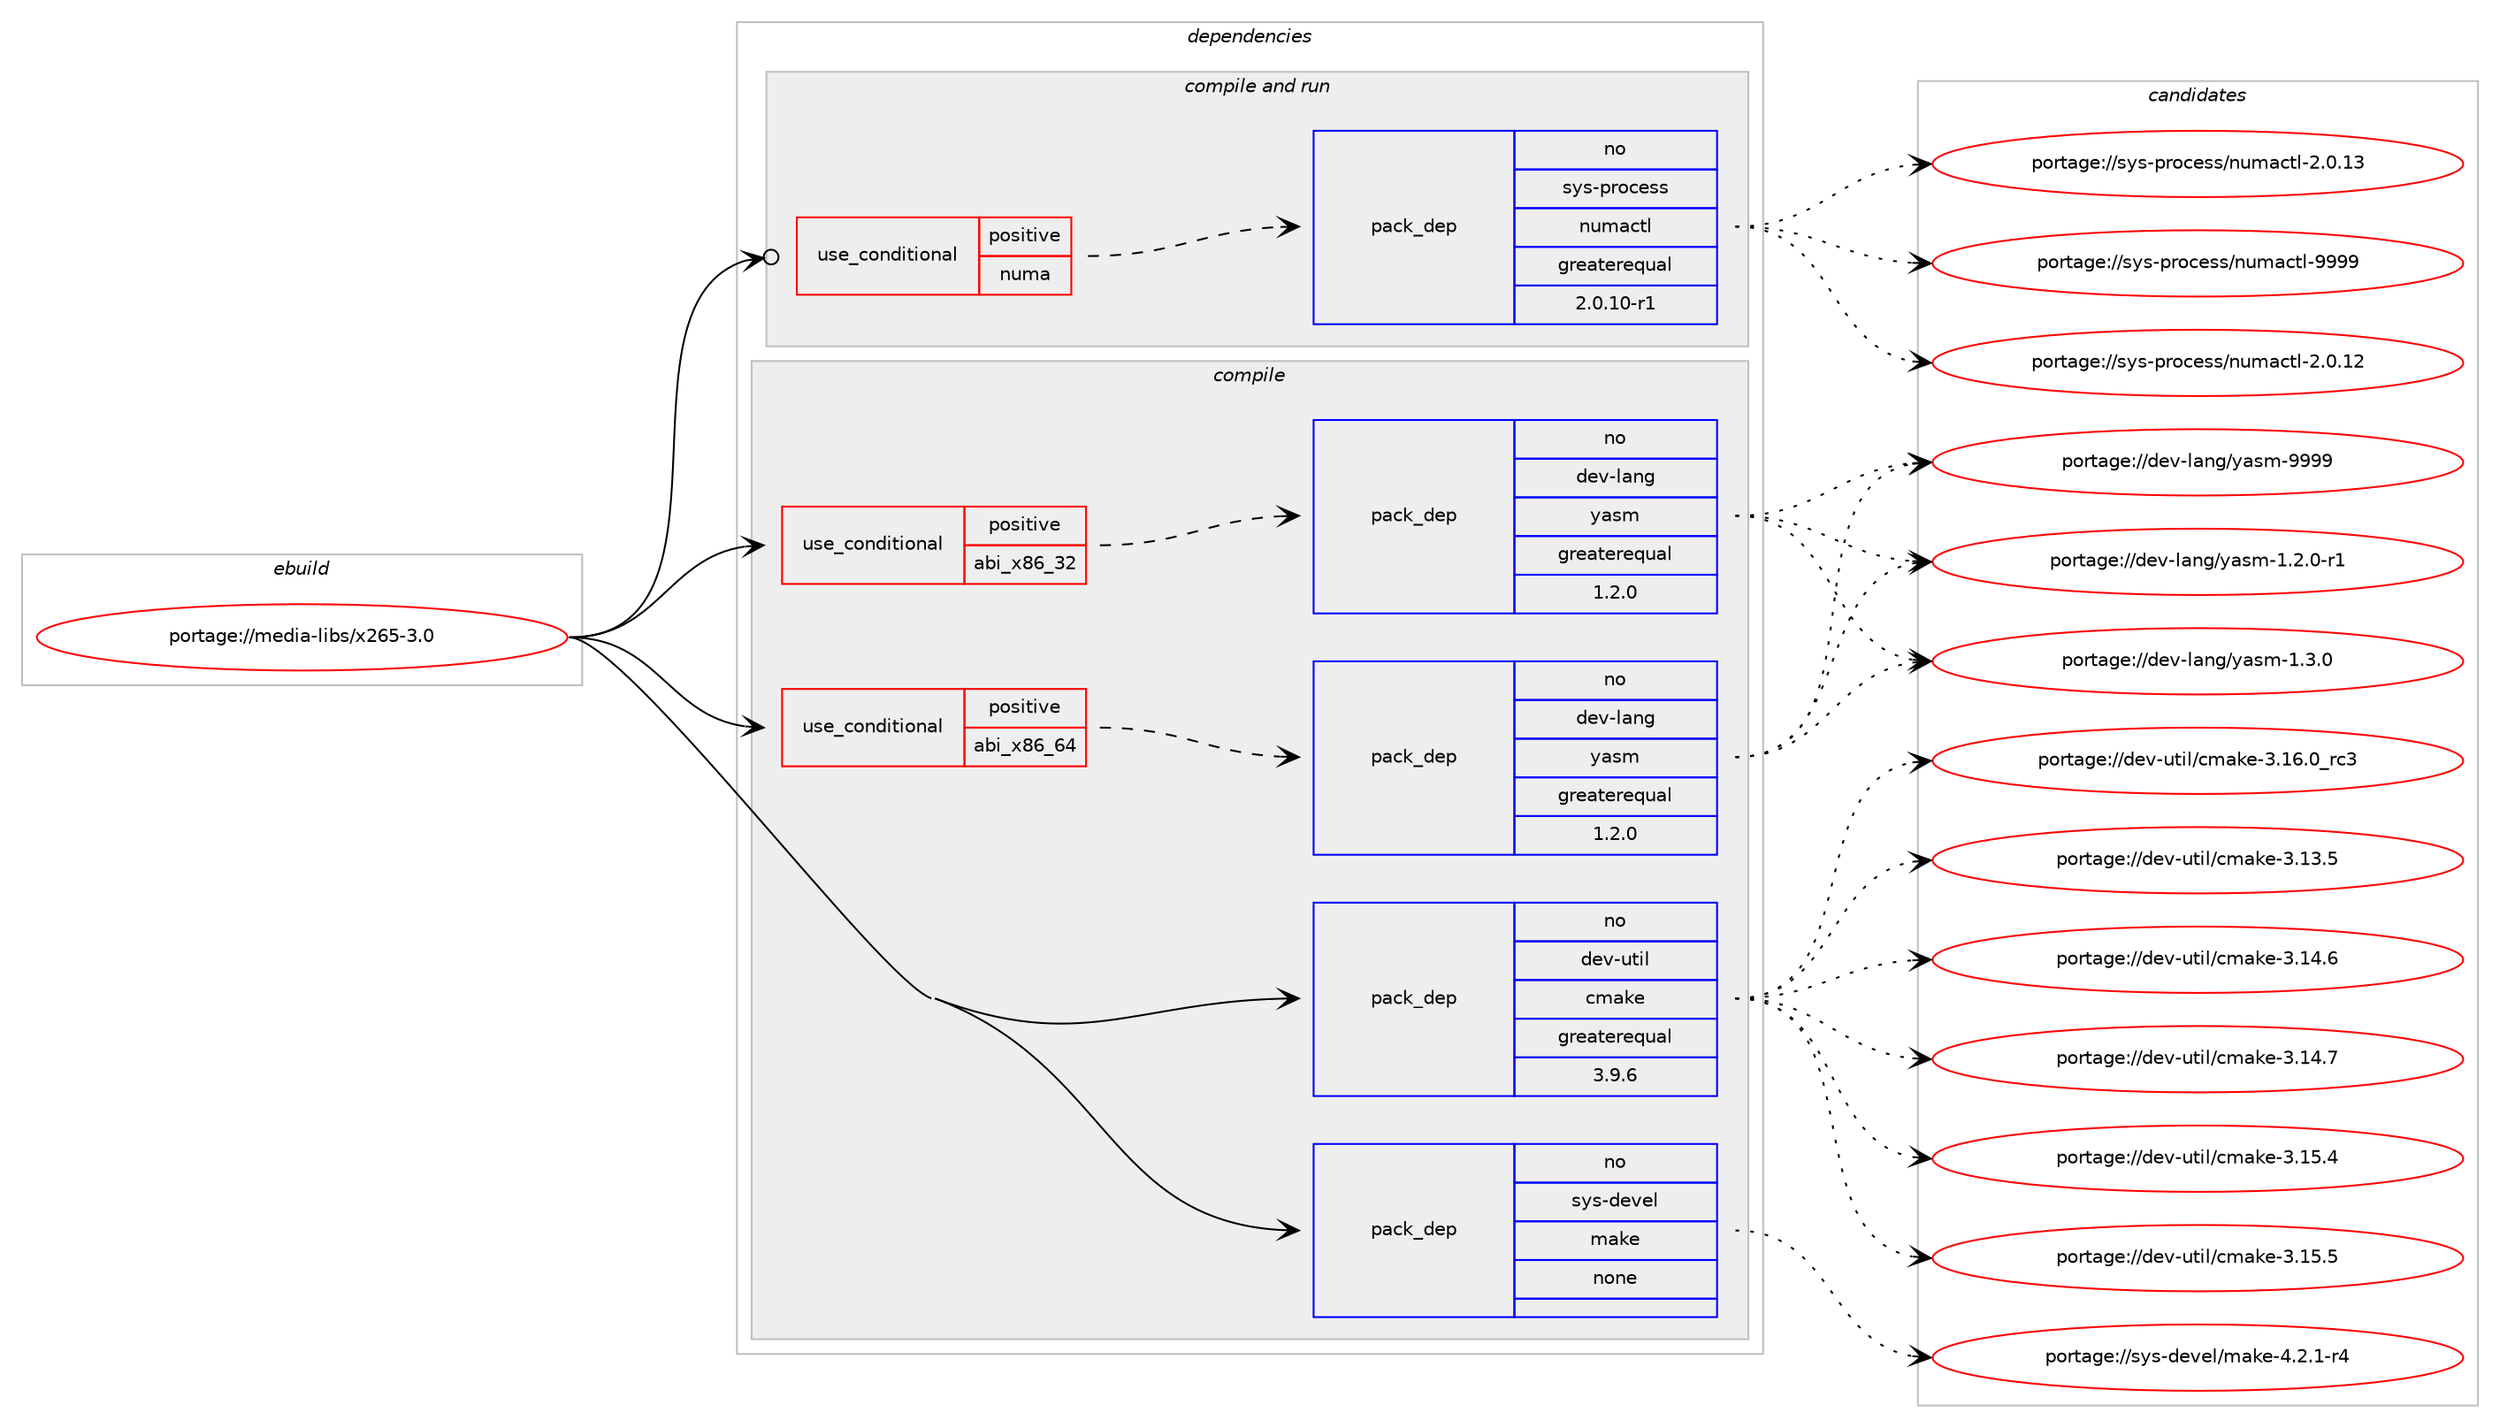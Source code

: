 digraph prolog {

# *************
# Graph options
# *************

newrank=true;
concentrate=true;
compound=true;
graph [rankdir=LR,fontname=Helvetica,fontsize=10,ranksep=1.5];#, ranksep=2.5, nodesep=0.2];
edge  [arrowhead=vee];
node  [fontname=Helvetica,fontsize=10];

# **********
# The ebuild
# **********

subgraph cluster_leftcol {
color=gray;
rank=same;
label=<<i>ebuild</i>>;
id [label="portage://media-libs/x265-3.0", color=red, width=4, href="../media-libs/x265-3.0.svg"];
}

# ****************
# The dependencies
# ****************

subgraph cluster_midcol {
color=gray;
label=<<i>dependencies</i>>;
subgraph cluster_compile {
fillcolor="#eeeeee";
style=filled;
label=<<i>compile</i>>;
subgraph cond81240 {
dependency324887 [label=<<TABLE BORDER="0" CELLBORDER="1" CELLSPACING="0" CELLPADDING="4"><TR><TD ROWSPAN="3" CELLPADDING="10">use_conditional</TD></TR><TR><TD>positive</TD></TR><TR><TD>abi_x86_32</TD></TR></TABLE>>, shape=none, color=red];
subgraph pack238292 {
dependency324888 [label=<<TABLE BORDER="0" CELLBORDER="1" CELLSPACING="0" CELLPADDING="4" WIDTH="220"><TR><TD ROWSPAN="6" CELLPADDING="30">pack_dep</TD></TR><TR><TD WIDTH="110">no</TD></TR><TR><TD>dev-lang</TD></TR><TR><TD>yasm</TD></TR><TR><TD>greaterequal</TD></TR><TR><TD>1.2.0</TD></TR></TABLE>>, shape=none, color=blue];
}
dependency324887:e -> dependency324888:w [weight=20,style="dashed",arrowhead="vee"];
}
id:e -> dependency324887:w [weight=20,style="solid",arrowhead="vee"];
subgraph cond81241 {
dependency324889 [label=<<TABLE BORDER="0" CELLBORDER="1" CELLSPACING="0" CELLPADDING="4"><TR><TD ROWSPAN="3" CELLPADDING="10">use_conditional</TD></TR><TR><TD>positive</TD></TR><TR><TD>abi_x86_64</TD></TR></TABLE>>, shape=none, color=red];
subgraph pack238293 {
dependency324890 [label=<<TABLE BORDER="0" CELLBORDER="1" CELLSPACING="0" CELLPADDING="4" WIDTH="220"><TR><TD ROWSPAN="6" CELLPADDING="30">pack_dep</TD></TR><TR><TD WIDTH="110">no</TD></TR><TR><TD>dev-lang</TD></TR><TR><TD>yasm</TD></TR><TR><TD>greaterequal</TD></TR><TR><TD>1.2.0</TD></TR></TABLE>>, shape=none, color=blue];
}
dependency324889:e -> dependency324890:w [weight=20,style="dashed",arrowhead="vee"];
}
id:e -> dependency324889:w [weight=20,style="solid",arrowhead="vee"];
subgraph pack238294 {
dependency324891 [label=<<TABLE BORDER="0" CELLBORDER="1" CELLSPACING="0" CELLPADDING="4" WIDTH="220"><TR><TD ROWSPAN="6" CELLPADDING="30">pack_dep</TD></TR><TR><TD WIDTH="110">no</TD></TR><TR><TD>dev-util</TD></TR><TR><TD>cmake</TD></TR><TR><TD>greaterequal</TD></TR><TR><TD>3.9.6</TD></TR></TABLE>>, shape=none, color=blue];
}
id:e -> dependency324891:w [weight=20,style="solid",arrowhead="vee"];
subgraph pack238295 {
dependency324892 [label=<<TABLE BORDER="0" CELLBORDER="1" CELLSPACING="0" CELLPADDING="4" WIDTH="220"><TR><TD ROWSPAN="6" CELLPADDING="30">pack_dep</TD></TR><TR><TD WIDTH="110">no</TD></TR><TR><TD>sys-devel</TD></TR><TR><TD>make</TD></TR><TR><TD>none</TD></TR><TR><TD></TD></TR></TABLE>>, shape=none, color=blue];
}
id:e -> dependency324892:w [weight=20,style="solid",arrowhead="vee"];
}
subgraph cluster_compileandrun {
fillcolor="#eeeeee";
style=filled;
label=<<i>compile and run</i>>;
subgraph cond81242 {
dependency324893 [label=<<TABLE BORDER="0" CELLBORDER="1" CELLSPACING="0" CELLPADDING="4"><TR><TD ROWSPAN="3" CELLPADDING="10">use_conditional</TD></TR><TR><TD>positive</TD></TR><TR><TD>numa</TD></TR></TABLE>>, shape=none, color=red];
subgraph pack238296 {
dependency324894 [label=<<TABLE BORDER="0" CELLBORDER="1" CELLSPACING="0" CELLPADDING="4" WIDTH="220"><TR><TD ROWSPAN="6" CELLPADDING="30">pack_dep</TD></TR><TR><TD WIDTH="110">no</TD></TR><TR><TD>sys-process</TD></TR><TR><TD>numactl</TD></TR><TR><TD>greaterequal</TD></TR><TR><TD>2.0.10-r1</TD></TR></TABLE>>, shape=none, color=blue];
}
dependency324893:e -> dependency324894:w [weight=20,style="dashed",arrowhead="vee"];
}
id:e -> dependency324893:w [weight=20,style="solid",arrowhead="odotvee"];
}
subgraph cluster_run {
fillcolor="#eeeeee";
style=filled;
label=<<i>run</i>>;
}
}

# **************
# The candidates
# **************

subgraph cluster_choices {
rank=same;
color=gray;
label=<<i>candidates</i>>;

subgraph choice238292 {
color=black;
nodesep=1;
choiceportage100101118451089711010347121971151094549465046484511449 [label="portage://dev-lang/yasm-1.2.0-r1", color=red, width=4,href="../dev-lang/yasm-1.2.0-r1.svg"];
choiceportage10010111845108971101034712197115109454946514648 [label="portage://dev-lang/yasm-1.3.0", color=red, width=4,href="../dev-lang/yasm-1.3.0.svg"];
choiceportage100101118451089711010347121971151094557575757 [label="portage://dev-lang/yasm-9999", color=red, width=4,href="../dev-lang/yasm-9999.svg"];
dependency324888:e -> choiceportage100101118451089711010347121971151094549465046484511449:w [style=dotted,weight="100"];
dependency324888:e -> choiceportage10010111845108971101034712197115109454946514648:w [style=dotted,weight="100"];
dependency324888:e -> choiceportage100101118451089711010347121971151094557575757:w [style=dotted,weight="100"];
}
subgraph choice238293 {
color=black;
nodesep=1;
choiceportage100101118451089711010347121971151094549465046484511449 [label="portage://dev-lang/yasm-1.2.0-r1", color=red, width=4,href="../dev-lang/yasm-1.2.0-r1.svg"];
choiceportage10010111845108971101034712197115109454946514648 [label="portage://dev-lang/yasm-1.3.0", color=red, width=4,href="../dev-lang/yasm-1.3.0.svg"];
choiceportage100101118451089711010347121971151094557575757 [label="portage://dev-lang/yasm-9999", color=red, width=4,href="../dev-lang/yasm-9999.svg"];
dependency324890:e -> choiceportage100101118451089711010347121971151094549465046484511449:w [style=dotted,weight="100"];
dependency324890:e -> choiceportage10010111845108971101034712197115109454946514648:w [style=dotted,weight="100"];
dependency324890:e -> choiceportage100101118451089711010347121971151094557575757:w [style=dotted,weight="100"];
}
subgraph choice238294 {
color=black;
nodesep=1;
choiceportage1001011184511711610510847991099710710145514649514653 [label="portage://dev-util/cmake-3.13.5", color=red, width=4,href="../dev-util/cmake-3.13.5.svg"];
choiceportage1001011184511711610510847991099710710145514649524654 [label="portage://dev-util/cmake-3.14.6", color=red, width=4,href="../dev-util/cmake-3.14.6.svg"];
choiceportage1001011184511711610510847991099710710145514649524655 [label="portage://dev-util/cmake-3.14.7", color=red, width=4,href="../dev-util/cmake-3.14.7.svg"];
choiceportage1001011184511711610510847991099710710145514649534652 [label="portage://dev-util/cmake-3.15.4", color=red, width=4,href="../dev-util/cmake-3.15.4.svg"];
choiceportage1001011184511711610510847991099710710145514649534653 [label="portage://dev-util/cmake-3.15.5", color=red, width=4,href="../dev-util/cmake-3.15.5.svg"];
choiceportage1001011184511711610510847991099710710145514649544648951149951 [label="portage://dev-util/cmake-3.16.0_rc3", color=red, width=4,href="../dev-util/cmake-3.16.0_rc3.svg"];
dependency324891:e -> choiceportage1001011184511711610510847991099710710145514649514653:w [style=dotted,weight="100"];
dependency324891:e -> choiceportage1001011184511711610510847991099710710145514649524654:w [style=dotted,weight="100"];
dependency324891:e -> choiceportage1001011184511711610510847991099710710145514649524655:w [style=dotted,weight="100"];
dependency324891:e -> choiceportage1001011184511711610510847991099710710145514649534652:w [style=dotted,weight="100"];
dependency324891:e -> choiceportage1001011184511711610510847991099710710145514649534653:w [style=dotted,weight="100"];
dependency324891:e -> choiceportage1001011184511711610510847991099710710145514649544648951149951:w [style=dotted,weight="100"];
}
subgraph choice238295 {
color=black;
nodesep=1;
choiceportage1151211154510010111810110847109971071014552465046494511452 [label="portage://sys-devel/make-4.2.1-r4", color=red, width=4,href="../sys-devel/make-4.2.1-r4.svg"];
dependency324892:e -> choiceportage1151211154510010111810110847109971071014552465046494511452:w [style=dotted,weight="100"];
}
subgraph choice238296 {
color=black;
nodesep=1;
choiceportage115121115451121141119910111511547110117109979911610845504648464950 [label="portage://sys-process/numactl-2.0.12", color=red, width=4,href="../sys-process/numactl-2.0.12.svg"];
choiceportage115121115451121141119910111511547110117109979911610845504648464951 [label="portage://sys-process/numactl-2.0.13", color=red, width=4,href="../sys-process/numactl-2.0.13.svg"];
choiceportage11512111545112114111991011151154711011710997991161084557575757 [label="portage://sys-process/numactl-9999", color=red, width=4,href="../sys-process/numactl-9999.svg"];
dependency324894:e -> choiceportage115121115451121141119910111511547110117109979911610845504648464950:w [style=dotted,weight="100"];
dependency324894:e -> choiceportage115121115451121141119910111511547110117109979911610845504648464951:w [style=dotted,weight="100"];
dependency324894:e -> choiceportage11512111545112114111991011151154711011710997991161084557575757:w [style=dotted,weight="100"];
}
}

}
